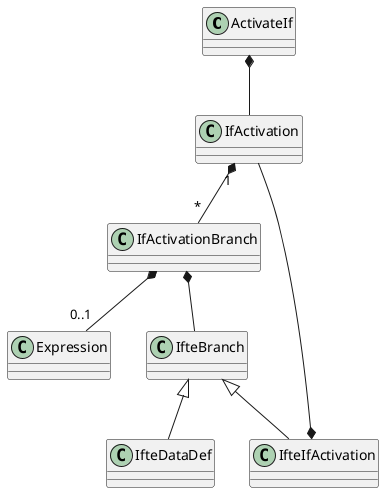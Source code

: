 @startuml
' ActivateIf

ActivateIf *-- IfActivation

IfActivation "1" *-- "*" IfActivationBranch

IfActivationBranch  *--  "0..1" Expression
IfActivationBranch  *--  IfteBranch

IfteBranch <|-- IfteDataDef
IfteBranch <|-- IfteIfActivation

IfteIfActivation *-- IfActivation

@enduml

